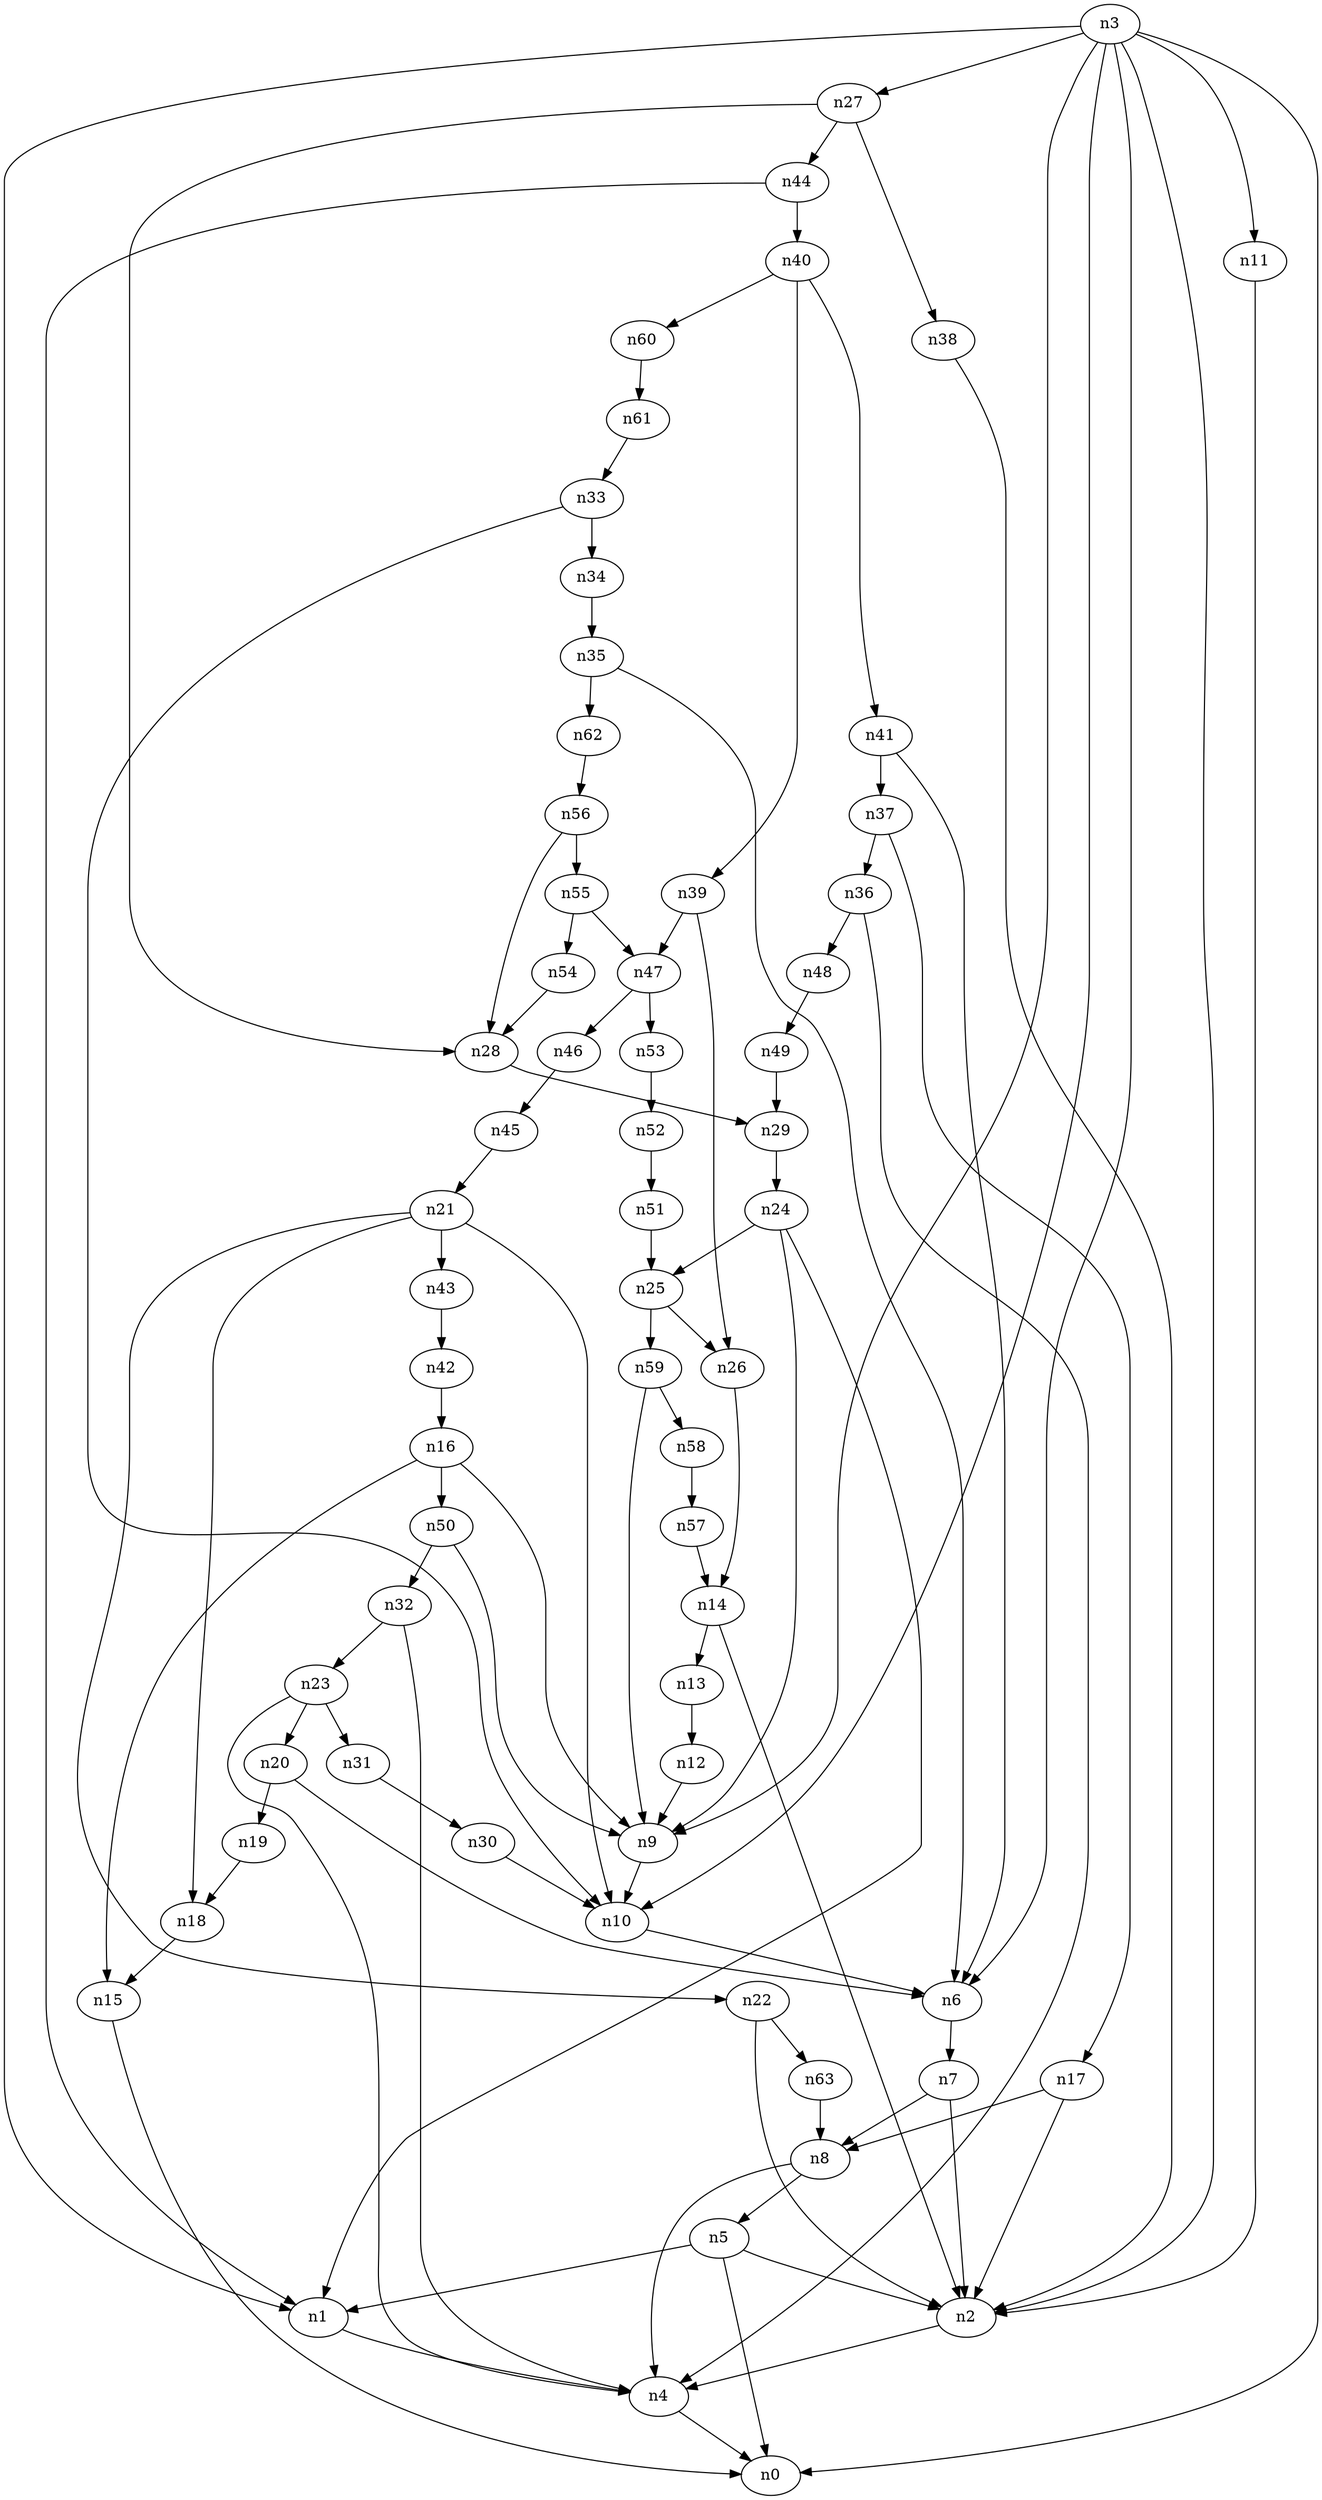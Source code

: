 digraph G {
	n1 -> n4	 [_graphml_id=e4];
	n2 -> n4	 [_graphml_id=e7];
	n3 -> n0	 [_graphml_id=e0];
	n3 -> n1	 [_graphml_id=e3];
	n3 -> n2	 [_graphml_id=e6];
	n3 -> n6	 [_graphml_id=e9];
	n3 -> n9	 [_graphml_id=e13];
	n3 -> n10	 [_graphml_id=e38];
	n3 -> n11	 [_graphml_id=e17];
	n3 -> n27	 [_graphml_id=e43];
	n4 -> n0	 [_graphml_id=e1];
	n5 -> n0	 [_graphml_id=e2];
	n5 -> n1	 [_graphml_id=e5];
	n5 -> n2	 [_graphml_id=e8];
	n6 -> n7	 [_graphml_id=e10];
	n7 -> n2	 [_graphml_id=e18];
	n7 -> n8	 [_graphml_id=e11];
	n8 -> n4	 [_graphml_id=e12];
	n8 -> n5	 [_graphml_id=e28];
	n9 -> n10	 [_graphml_id=e14];
	n10 -> n6	 [_graphml_id=e15];
	n11 -> n2	 [_graphml_id=e16];
	n12 -> n9	 [_graphml_id=e19];
	n13 -> n12	 [_graphml_id=e20];
	n14 -> n2	 [_graphml_id=e22];
	n14 -> n13	 [_graphml_id=e21];
	n15 -> n0	 [_graphml_id=e23];
	n16 -> n9	 [_graphml_id=e25];
	n16 -> n15	 [_graphml_id=e24];
	n16 -> n50	 [_graphml_id=e82];
	n17 -> n2	 [_graphml_id=e27];
	n17 -> n8	 [_graphml_id=e26];
	n18 -> n15	 [_graphml_id=e29];
	n19 -> n18	 [_graphml_id=e30];
	n20 -> n6	 [_graphml_id=e32];
	n20 -> n19	 [_graphml_id=e31];
	n21 -> n10	 [_graphml_id=e33];
	n21 -> n18	 [_graphml_id=e52];
	n21 -> n22	 [_graphml_id=e34];
	n21 -> n43	 [_graphml_id=e69];
	n22 -> n2	 [_graphml_id=e35];
	n22 -> n63	 [_graphml_id=e103];
	n23 -> n4	 [_graphml_id=e37];
	n23 -> n20	 [_graphml_id=e36];
	n23 -> n31	 [_graphml_id=e49];
	n24 -> n1	 [_graphml_id=e39];
	n24 -> n9	 [_graphml_id=e62];
	n24 -> n25	 [_graphml_id=e40];
	n25 -> n26	 [_graphml_id=e41];
	n25 -> n59	 [_graphml_id=e96];
	n26 -> n14	 [_graphml_id=e42];
	n27 -> n28	 [_graphml_id=e44];
	n27 -> n38	 [_graphml_id=e60];
	n27 -> n44	 [_graphml_id=e70];
	n28 -> n29	 [_graphml_id=e45];
	n29 -> n24	 [_graphml_id=e46];
	n30 -> n10	 [_graphml_id=e47];
	n31 -> n30	 [_graphml_id=e48];
	n32 -> n4	 [_graphml_id=e51];
	n32 -> n23	 [_graphml_id=e50];
	n33 -> n10	 [_graphml_id=e53];
	n33 -> n34	 [_graphml_id=e54];
	n34 -> n35	 [_graphml_id=e55];
	n35 -> n6	 [_graphml_id=e56];
	n35 -> n62	 [_graphml_id=e100];
	n36 -> n4	 [_graphml_id=e57];
	n36 -> n48	 [_graphml_id=e77];
	n37 -> n17	 [_graphml_id=e59];
	n37 -> n36	 [_graphml_id=e58];
	n38 -> n2	 [_graphml_id=e61];
	n39 -> n26	 [_graphml_id=e63];
	n39 -> n47	 [_graphml_id=e76];
	n40 -> n39	 [_graphml_id=e64];
	n40 -> n41	 [_graphml_id=e65];
	n40 -> n60	 [_graphml_id=e97];
	n41 -> n6	 [_graphml_id=e66];
	n41 -> n37	 [_graphml_id=e72];
	n42 -> n16	 [_graphml_id=e67];
	n43 -> n42	 [_graphml_id=e68];
	n44 -> n1	 [_graphml_id=e92];
	n44 -> n40	 [_graphml_id=e71];
	n45 -> n21	 [_graphml_id=e73];
	n46 -> n45	 [_graphml_id=e74];
	n47 -> n46	 [_graphml_id=e75];
	n47 -> n53	 [_graphml_id=e86];
	n48 -> n49	 [_graphml_id=e78];
	n49 -> n29	 [_graphml_id=e79];
	n50 -> n9	 [_graphml_id=e80];
	n50 -> n32	 [_graphml_id=e81];
	n51 -> n25	 [_graphml_id=e83];
	n52 -> n51	 [_graphml_id=e84];
	n53 -> n52	 [_graphml_id=e85];
	n54 -> n28	 [_graphml_id=e87];
	n55 -> n47	 [_graphml_id=e89];
	n55 -> n54	 [_graphml_id=e88];
	n56 -> n28	 [_graphml_id=e91];
	n56 -> n55	 [_graphml_id=e90];
	n57 -> n14	 [_graphml_id=e93];
	n58 -> n57	 [_graphml_id=e94];
	n59 -> n9	 [_graphml_id=e102];
	n59 -> n58	 [_graphml_id=e95];
	n60 -> n61	 [_graphml_id=e98];
	n61 -> n33	 [_graphml_id=e99];
	n62 -> n56	 [_graphml_id=e101];
	n63 -> n8	 [_graphml_id=e104];
}
